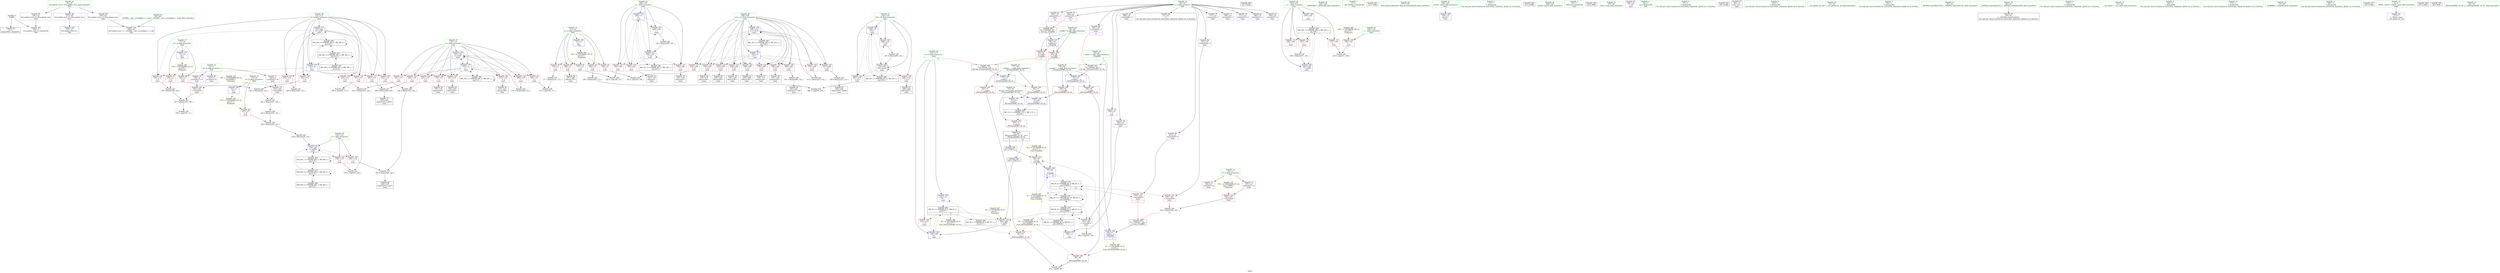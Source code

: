 digraph "SVFG" {
	label="SVFG";

	Node0x55c8889a10f0 [shape=record,color=grey,label="{NodeID: 0\nNullPtr}"];
	Node0x55c8889a10f0 -> Node0x55c8889b3d50[style=solid];
	Node0x55c8889a10f0 -> Node0x55c8889bbbe0[style=solid];
	Node0x55c8889b9300 [shape=record,color=grey,label="{NodeID: 263\n188 = cmp(187, 172, )\n}"];
	Node0x55c8889bcc50 [shape=record,color=blue,label="{NodeID: 180\n116\<--13\nS\<--\nmain\n}"];
	Node0x55c8889bcc50 -> Node0x55c8889d66c0[style=dashed];
	Node0x55c8889b3fc0 [shape=record,color=red,label="{NodeID: 97\n195\<--17\n\<--Q\nmain\n}"];
	Node0x55c8889b3fc0 -> Node0x55c8889c17a0[style=solid];
	Node0x55c8889a5050 [shape=record,color=green,label="{NodeID: 14\n10\<--11\nG\<--G_field_insensitive\nGlob }"];
	Node0x55c8889a5050 -> Node0x55c8889b62c0[style=solid];
	Node0x55c8889a5050 -> Node0x55c8889b6390[style=solid];
	Node0x55c8889eb6a0 [shape=record,color=black,label="{NodeID: 360\n121 = PHI()\n}"];
	Node0x55c8889b4b20 [shape=record,color=red,label="{NodeID: 111\n300\<--104\n\<--__\nmain\n}"];
	Node0x55c8889b2f70 [shape=record,color=green,label="{NodeID: 28\n75\<--76\nretval\<--retval_field_insensitive\n_ZSt3maxIiERKT_S2_S2_\n}"];
	Node0x55c8889b2f70 -> Node0x55c8889b43d0[style=solid];
	Node0x55c8889b2f70 -> Node0x55c8889bc0f0[style=solid];
	Node0x55c8889b2f70 -> Node0x55c8889bc1c0[style=solid];
	Node0x55c8889d61c0 [shape=record,color=black,label="{NodeID: 291\nMR_8V_2 = PHI(MR_8V_4, MR_8V_1, )\npts\{220000 \}\n}"];
	Node0x55c8889d61c0 -> Node0x55c8889bc5d0[style=dashed];
	Node0x55c8889b9e80 [shape=record,color=red,label="{NodeID: 125\n255\<--108\n\<--i11\nmain\n}"];
	Node0x55c8889b9e80 -> Node0x55c8889b5d10[style=solid];
	Node0x55c8889b3a10 [shape=record,color=green,label="{NodeID: 42\n122\<--123\n_ZNSirsERi\<--_ZNSirsERi_field_insensitive\n}"];
	Node0x55c8889d8500 [shape=record,color=yellow,style=double,label="{NodeID: 305\n21V_1 = ENCHI(MR_21V_0)\npts\{16 \}\nFun[main]}"];
	Node0x55c8889d8500 -> Node0x55c8889b3ef0[style=dashed];
	Node0x55c8889ba9e0 [shape=record,color=red,label="{NodeID: 139\n232\<--112\n\<--k\nmain\n}"];
	Node0x55c8889ba9e0 -> Node0x55c8889c1020[style=solid];
	Node0x55c8889b55c0 [shape=record,color=black,label="{NodeID: 56\n202\<--201\nidxprom31\<--add\nmain\n}"];
	Node0x55c8889d9140 [shape=record,color=yellow,style=double,label="{NodeID: 319\n47V_1 = ENCHI(MR_47V_0)\npts\{110000 \}\nFun[main]}"];
	Node0x55c8889d9140 -> Node0x55c8889bb540[style=dashed];
	Node0x55c8889c1020 [shape=record,color=grey,label="{NodeID: 236\n233 = Binary(231, 232, )\n}"];
	Node0x55c8889c1020 -> Node0x55c8889c2b20[style=solid];
	Node0x55c8889bb540 [shape=record,color=red,label="{NodeID: 153\n258\<--257\n\<--arrayidx61\nmain\n}"];
	Node0x55c8889bb540 -> Node0x55c8889c1f20[style=solid];
	Node0x55c8889b6120 [shape=record,color=purple,label="{NodeID: 70\n192\<--8\narrayidx27\<--H\nmain\n}"];
	Node0x55c8889b6120 -> Node0x55c8889bb200[style=solid];
	Node0x55c8889c2520 [shape=record,color=grey,label="{NodeID: 250\n225 = Binary(221, 224, )\n}"];
	Node0x55c8889c2520 -> Node0x55c8889c1c20[style=solid];
	Node0x55c8889bc1c0 [shape=record,color=blue,label="{NodeID: 167\n75\<--92\nretval\<--\n_ZSt3maxIiERKT_S2_S2_\n}"];
	Node0x55c8889bc1c0 -> Node0x55c8889cdbc0[style=dashed];
	Node0x55c8889b6c80 [shape=record,color=purple,label="{NodeID: 84\n253\<--19\narrayidx59\<--f\nmain\n}"];
	Node0x55c8889b6c80 -> Node0x55c8889bb470[style=solid];
	Node0x55c8889a27f0 [shape=record,color=green,label="{NodeID: 1\n7\<--1\n__dso_handle\<--dummyObj\nGlob }"];
	Node0x55c8889bcd20 [shape=record,color=blue,label="{NodeID: 181\n118\<--13\nj74\<--\nmain\n}"];
	Node0x55c8889bcd20 -> Node0x55c8889baec0[style=dashed];
	Node0x55c8889bcd20 -> Node0x55c8889baf90[style=dashed];
	Node0x55c8889bcd20 -> Node0x55c8889bb060[style=dashed];
	Node0x55c8889bcd20 -> Node0x55c8889bcec0[style=dashed];
	Node0x55c8889bcd20 -> Node0x55c8889d5cc0[style=dashed];
	Node0x55c8889b4090 [shape=record,color=red,label="{NodeID: 98\n223\<--17\n\<--Q\nmain\n}"];
	Node0x55c8889b4090 -> Node0x55c8889c2220[style=solid];
	Node0x55c8889a5120 [shape=record,color=green,label="{NodeID: 15\n12\<--14\nn\<--n_field_insensitive\nGlob }"];
	Node0x55c8889a5120 -> Node0x55c8889b72c0[style=solid];
	Node0x55c8889a5120 -> Node0x55c8889b7390[style=solid];
	Node0x55c8889a5120 -> Node0x55c8889b7460[style=solid];
	Node0x55c8889a5120 -> Node0x55c8889b7530[style=solid];
	Node0x55c8889a5120 -> Node0x55c8889b7600[style=solid];
	Node0x55c8889a5120 -> Node0x55c8889bb6e0[style=solid];
	Node0x55c8889eb770 [shape=record,color=black,label="{NodeID: 361\n131 = PHI()\n}"];
	Node0x55c8889d1cc0 [shape=record,color=black,label="{NodeID: 278\nMR_8V_6 = PHI(MR_8V_9, MR_8V_5, )\npts\{220000 \}\n|{|<s4>11|<s5>12}}"];
	Node0x55c8889d1cc0 -> Node0x55c8889bb2d0[style=dashed];
	Node0x55c8889d1cc0 -> Node0x55c8889bb470[style=dashed];
	Node0x55c8889d1cc0 -> Node0x55c8889cf4c0[style=dashed];
	Node0x55c8889d1cc0 -> Node0x55c8889d1cc0[style=dashed];
	Node0x55c8889d1cc0:s4 -> Node0x55c8889d7da0[style=dashed,color=red];
	Node0x55c8889d1cc0:s5 -> Node0x55c8889d7da0[style=dashed,color=red];
	Node0x55c8889b4bf0 [shape=record,color=red,label="{NodeID: 112\n307\<--104\n\<--__\nmain\n}"];
	Node0x55c8889b4bf0 -> Node0x55c8889c14a0[style=solid];
	Node0x55c8889b3000 [shape=record,color=green,label="{NodeID: 29\n77\<--78\n__a.addr\<--__a.addr_field_insensitive\n_ZSt3maxIiERKT_S2_S2_\n}"];
	Node0x55c8889b3000 -> Node0x55c8889b44a0[style=solid];
	Node0x55c8889b3000 -> Node0x55c8889b4570[style=solid];
	Node0x55c8889b3000 -> Node0x55c8889bbf50[style=solid];
	Node0x55c8889d66c0 [shape=record,color=black,label="{NodeID: 292\nMR_6V_4 = PHI(MR_6V_5, MR_6V_3, )\npts\{117 \}\n|{|<s4>13}}"];
	Node0x55c8889d66c0 -> Node0x55c8889badf0[style=dashed];
	Node0x55c8889d66c0 -> Node0x55c8889bb610[style=dashed];
	Node0x55c8889d66c0 -> Node0x55c8889bcdf0[style=dashed];
	Node0x55c8889d66c0 -> Node0x55c8889d57c0[style=dashed];
	Node0x55c8889d66c0:s4 -> Node0x55c8889d8230[style=dashed,color=red];
	Node0x55c8889b9f50 [shape=record,color=red,label="{NodeID: 126\n274\<--108\n\<--i11\nmain\n}"];
	Node0x55c8889b9f50 -> Node0x55c8889c26a0[style=solid];
	Node0x55c8889b3ae0 [shape=record,color=green,label="{NodeID: 43\n157\<--158\nllvm.memset.p0i8.i64\<--llvm.memset.p0i8.i64_field_insensitive\n}"];
	Node0x55c8889d85e0 [shape=record,color=yellow,style=double,label="{NodeID: 306\n23V_1 = ENCHI(MR_23V_0)\npts\{18 \}\nFun[main]}"];
	Node0x55c8889d85e0 -> Node0x55c8889b3fc0[style=dashed];
	Node0x55c8889d85e0 -> Node0x55c8889b4090[style=dashed];
	Node0x55c8889baab0 [shape=record,color=red,label="{NodeID: 140\n242\<--112\n\<--k\nmain\n}"];
	Node0x55c8889baab0 -> Node0x55c8889c1320[style=solid];
	Node0x55c8889b5690 [shape=record,color=black,label="{NodeID: 57\n207\<--206\nidxprom34\<--add33\nmain\n}"];
	Node0x55c8889c11a0 [shape=record,color=grey,label="{NodeID: 237\n245 = Binary(243, 244, )\n}"];
	Node0x55c8889c11a0 -> Node0x55c8889b5aa0[style=solid];
	Node0x55c8889bb610 [shape=record,color=red,label="{NodeID: 154\n293\<--292\n\<--call83\nmain\n}"];
	Node0x55c8889bb610 -> Node0x55c8889bcdf0[style=solid];
	Node0x55c8889b61f0 [shape=record,color=purple,label="{NodeID: 71\n220\<--8\narrayidx41\<--H\nmain\n}"];
	Node0x55c8889b61f0 -> Node0x55c8889bb3a0[style=solid];
	Node0x55c8889c26a0 [shape=record,color=grey,label="{NodeID: 251\n275 = Binary(274, 125, )\n}"];
	Node0x55c8889c26a0 -> Node0x55c8889bcb80[style=solid];
	Node0x55c8889bc290 [shape=record,color=blue,label="{NodeID: 168\n100\<--13\nretval\<--\nmain\n}"];
	Node0x55c8889b6d50 [shape=record,color=purple,label="{NodeID: 85\n288\<--19\narrayidx80\<--f\nmain\n}"];
	Node0x55c8889a11e0 [shape=record,color=green,label="{NodeID: 2\n13\<--1\n\<--dummyObj\nCan only get source location for instruction, argument, global var or function.}"];
	Node0x55c8889cdbc0 [shape=record,color=black,label="{NodeID: 265\nMR_11V_3 = PHI(MR_11V_4, MR_11V_2, )\npts\{76 \}\n}"];
	Node0x55c8889cdbc0 -> Node0x55c8889b43d0[style=dashed];
	Node0x55c8889bcdf0 [shape=record,color=blue,label="{NodeID: 182\n116\<--293\nS\<--\nmain\n}"];
	Node0x55c8889bcdf0 -> Node0x55c8889d66c0[style=dashed];
	Node0x55c8889b4160 [shape=record,color=red,label="{NodeID: 99\n64\<--58\n\<--S.addr\n_Z3updRii\n|{<s0>3}}"];
	Node0x55c8889b4160:s0 -> Node0x55c8889ec0c0[style=solid,color=red];
	Node0x55c8889a51f0 [shape=record,color=green,label="{NodeID: 16\n15\<--16\nP\<--P_field_insensitive\nGlob }"];
	Node0x55c8889a51f0 -> Node0x55c8889b3ef0[style=solid];
	Node0x55c8889a51f0 -> Node0x55c8889bb7e0[style=solid];
	Node0x55c8889eb8a0 [shape=record,color=black,label="{NodeID: 362\n132 = PHI()\n}"];
	Node0x55c8889b4cc0 [shape=record,color=red,label="{NodeID: 113\n136\<--106\n\<--i\nmain\n}"];
	Node0x55c8889b4cc0 -> Node0x55c8889b8e80[style=solid];
	Node0x55c8889b3090 [shape=record,color=green,label="{NodeID: 30\n79\<--80\n__b.addr\<--__b.addr_field_insensitive\n_ZSt3maxIiERKT_S2_S2_\n}"];
	Node0x55c8889b3090 -> Node0x55c8889b4640[style=solid];
	Node0x55c8889b3090 -> Node0x55c8889b4710[style=solid];
	Node0x55c8889b3090 -> Node0x55c8889bc020[style=solid];
	Node0x55c8889ba020 [shape=record,color=red,label="{NodeID: 127\n169\<--110\n\<--j\nmain\n}"];
	Node0x55c8889ba020 -> Node0x55c8889b8b80[style=solid];
	Node0x55c8889b3bb0 [shape=record,color=green,label="{NodeID: 44\n304\<--305\nprintf\<--printf_field_insensitive\n}"];
	Node0x55c8889d86c0 [shape=record,color=yellow,style=double,label="{NodeID: 307\n4V_1 = ENCHI(MR_4V_0)\npts\{61 \}\nFun[main]}"];
	Node0x55c8889d86c0 -> Node0x55c8889bb610[style=dashed];
	Node0x55c8889bab80 [shape=record,color=red,label="{NodeID: 141\n263\<--112\n\<--k\nmain\n}"];
	Node0x55c8889bab80 -> Node0x55c8889c29a0[style=solid];
	Node0x55c8889b5760 [shape=record,color=black,label="{NodeID: 58\n210\<--209\nidxprom36\<--\nmain\n}"];
	Node0x55c8889c1320 [shape=record,color=grey,label="{NodeID: 238\n243 = Binary(241, 242, )\n}"];
	Node0x55c8889c1320 -> Node0x55c8889c11a0[style=solid];
	Node0x55c8889bb6e0 [shape=record,color=blue,label="{NodeID: 155\n12\<--13\nn\<--\nGlob }"];
	Node0x55c8889bb6e0 -> Node0x55c8889d83f0[style=dashed];
	Node0x55c8889b62c0 [shape=record,color=purple,label="{NodeID: 72\n146\<--10\narrayidx9\<--G\nmain\n}"];
	Node0x55c8889c2820 [shape=record,color=grey,label="{NodeID: 252\n270 = Binary(269, 125, )\n}"];
	Node0x55c8889c2820 -> Node0x55c8889bcab0[style=solid];
	Node0x55c8889bc360 [shape=record,color=blue,label="{NodeID: 169\n104\<--125\n__\<--\nmain\n}"];
	Node0x55c8889bc360 -> Node0x55c8889d35c0[style=dashed];
	Node0x55c8889b6e20 [shape=record,color=purple,label="{NodeID: 86\n291\<--19\narrayidx82\<--f\nmain\n|{<s0>13}}"];
	Node0x55c8889b6e20:s0 -> Node0x55c8889ec340[style=solid,color=red];
	Node0x55c8889a3040 [shape=record,color=green,label="{NodeID: 3\n23\<--1\n_ZSt3cin\<--dummyObj\nGlob }"];
	Node0x55c8889bcec0 [shape=record,color=blue,label="{NodeID: 183\n118\<--297\nj74\<--inc85\nmain\n}"];
	Node0x55c8889bcec0 -> Node0x55c8889baec0[style=dashed];
	Node0x55c8889bcec0 -> Node0x55c8889baf90[style=dashed];
	Node0x55c8889bcec0 -> Node0x55c8889bb060[style=dashed];
	Node0x55c8889bcec0 -> Node0x55c8889bcec0[style=dashed];
	Node0x55c8889bcec0 -> Node0x55c8889d5cc0[style=dashed];
	Node0x55c8889b4230 [shape=record,color=red,label="{NodeID: 100\n69\<--58\n\<--S.addr\n_Z3updRii\n}"];
	Node0x55c8889b4230 -> Node0x55c8889bbe80[style=solid];
	Node0x55c8889a4240 [shape=record,color=green,label="{NodeID: 17\n17\<--18\nQ\<--Q_field_insensitive\nGlob }"];
	Node0x55c8889a4240 -> Node0x55c8889b3fc0[style=solid];
	Node0x55c8889a4240 -> Node0x55c8889b4090[style=solid];
	Node0x55c8889a4240 -> Node0x55c8889bb8e0[style=solid];
	Node0x55c8889eb9a0 [shape=record,color=black,label="{NodeID: 363\n133 = PHI()\n}"];
	Node0x55c8889b4d90 [shape=record,color=red,label="{NodeID: 114\n140\<--106\n\<--i\nmain\n}"];
	Node0x55c8889b4d90 -> Node0x55c8889b51b0[style=solid];
	Node0x55c8889b3120 [shape=record,color=green,label="{NodeID: 31\n97\<--98\nmain\<--main_field_insensitive\n}"];
	Node0x55c8889ba0f0 [shape=record,color=red,label="{NodeID: 128\n178\<--110\n\<--j\nmain\n}"];
	Node0x55c8889ba0f0 -> Node0x55c8889b5420[style=solid];
	Node0x55c8889b3c80 [shape=record,color=green,label="{NodeID: 45\n28\<--323\n_GLOBAL__sub_I_sevenkplus_1_1.cpp\<--_GLOBAL__sub_I_sevenkplus_1_1.cpp_field_insensitive\n}"];
	Node0x55c8889b3c80 -> Node0x55c8889bbae0[style=solid];
	Node0x55c8889bac50 [shape=record,color=red,label="{NodeID: 142\n234\<--114\n\<--c\nmain\n}"];
	Node0x55c8889bac50 -> Node0x55c8889c2b20[style=solid];
	Node0x55c8889b5830 [shape=record,color=black,label="{NodeID: 59\n213\<--212\nidxprom38\<--\nmain\n}"];
	Node0x55c8889c14a0 [shape=record,color=grey,label="{NodeID: 239\n308 = Binary(307, 125, )\n}"];
	Node0x55c8889c14a0 -> Node0x55c8889bcf90[style=solid];
	Node0x55c8889bb7e0 [shape=record,color=blue,label="{NodeID: 156\n15\<--13\nP\<--\nGlob }"];
	Node0x55c8889bb7e0 -> Node0x55c8889d8500[style=dashed];
	Node0x55c8889b6390 [shape=record,color=purple,label="{NodeID: 73\n257\<--10\narrayidx61\<--G\nmain\n}"];
	Node0x55c8889b6390 -> Node0x55c8889bb540[style=solid];
	Node0x55c8889c29a0 [shape=record,color=grey,label="{NodeID: 253\n264 = Binary(263, 125, )\n}"];
	Node0x55c8889c29a0 -> Node0x55c8889bc9e0[style=solid];
	Node0x55c8889bc430 [shape=record,color=blue,label="{NodeID: 170\n106\<--13\ni\<--\nmain\n}"];
	Node0x55c8889bc430 -> Node0x55c8889b4cc0[style=dashed];
	Node0x55c8889bc430 -> Node0x55c8889b4d90[style=dashed];
	Node0x55c8889bc430 -> Node0x55c8889b4e60[style=dashed];
	Node0x55c8889bc430 -> Node0x55c8889b9730[style=dashed];
	Node0x55c8889bc430 -> Node0x55c8889bc500[style=dashed];
	Node0x55c8889bc430 -> Node0x55c8889d3ac0[style=dashed];
	Node0x55c8889b6ef0 [shape=record,color=purple,label="{NodeID: 87\n302\<--24\n\<--.str\nmain\n}"];
	Node0x55c8889a30d0 [shape=record,color=green,label="{NodeID: 4\n24\<--1\n.str\<--dummyObj\nGlob }"];
	Node0x55c8889bcf90 [shape=record,color=blue,label="{NodeID: 184\n104\<--308\n__\<--inc89\nmain\n}"];
	Node0x55c8889bcf90 -> Node0x55c8889d35c0[style=dashed];
	Node0x55c8889b4300 [shape=record,color=red,label="{NodeID: 101\n68\<--65\n\<--call\n_Z3updRii\n}"];
	Node0x55c8889b4300 -> Node0x55c8889bbe80[style=solid];
	Node0x55c8889a4310 [shape=record,color=green,label="{NodeID: 18\n19\<--22\nf\<--f_field_insensitive\nGlob }"];
	Node0x55c8889a4310 -> Node0x55c8889b4f10[style=solid];
	Node0x55c8889a4310 -> Node0x55c8889b6460[style=solid];
	Node0x55c8889a4310 -> Node0x55c8889b6530[style=solid];
	Node0x55c8889a4310 -> Node0x55c8889b6600[style=solid];
	Node0x55c8889a4310 -> Node0x55c8889b66d0[style=solid];
	Node0x55c8889a4310 -> Node0x55c8889b67a0[style=solid];
	Node0x55c8889a4310 -> Node0x55c8889b6870[style=solid];
	Node0x55c8889a4310 -> Node0x55c8889b6940[style=solid];
	Node0x55c8889a4310 -> Node0x55c8889b6a10[style=solid];
	Node0x55c8889a4310 -> Node0x55c8889b6ae0[style=solid];
	Node0x55c8889a4310 -> Node0x55c8889b6bb0[style=solid];
	Node0x55c8889a4310 -> Node0x55c8889b6c80[style=solid];
	Node0x55c8889a4310 -> Node0x55c8889b6d50[style=solid];
	Node0x55c8889a4310 -> Node0x55c8889b6e20[style=solid];
	Node0x55c8889eba70 [shape=record,color=black,label="{NodeID: 364\n292 = PHI(72, )\n}"];
	Node0x55c8889eba70 -> Node0x55c8889bb610[style=solid];
	Node0x55c8889b4e60 [shape=record,color=red,label="{NodeID: 115\n144\<--106\n\<--i\nmain\n}"];
	Node0x55c8889b4e60 -> Node0x55c8889b5280[style=solid];
	Node0x55c8889b31f0 [shape=record,color=green,label="{NodeID: 32\n100\<--101\nretval\<--retval_field_insensitive\nmain\n}"];
	Node0x55c8889b31f0 -> Node0x55c8889bc290[style=solid];
	Node0x55c8889ba1c0 [shape=record,color=red,label="{NodeID: 129\n204\<--110\n\<--j\nmain\n}"];
	Node0x55c8889ba1c0 -> Node0x55c8889c20a0[style=solid];
	Node0x55c8889b3d50 [shape=record,color=black,label="{NodeID: 46\n2\<--3\ndummyVal\<--dummyVal\n}"];
	Node0x55c8889d8880 [shape=record,color=yellow,style=double,label="{NodeID: 309\n28V_1 = ENCHI(MR_28V_0)\npts\{103 \}\nFun[main]}"];
	Node0x55c8889d8880 -> Node0x55c8889b4980[style=dashed];
	Node0x55c8889bad20 [shape=record,color=red,label="{NodeID: 143\n244\<--114\n\<--c\nmain\n}"];
	Node0x55c8889bad20 -> Node0x55c8889c11a0[style=solid];
	Node0x55c8889b5900 [shape=record,color=black,label="{NodeID: 60\n219\<--218\nidxprom40\<--\nmain\n}"];
	Node0x55c8889c1620 [shape=record,color=grey,label="{NodeID: 240\n201 = Binary(200, 125, )\n}"];
	Node0x55c8889c1620 -> Node0x55c8889b55c0[style=solid];
	Node0x55c8889bb8e0 [shape=record,color=blue,label="{NodeID: 157\n17\<--13\nQ\<--\nGlob }"];
	Node0x55c8889bb8e0 -> Node0x55c8889d85e0[style=dashed];
	Node0x55c8889b6460 [shape=record,color=purple,label="{NodeID: 74\n159\<--19\n\<--f\nmain\n}"];
	Node0x55c8889b6460 -> Node0x55c8889bc5d0[style=solid];
	Node0x55c8889c2b20 [shape=record,color=grey,label="{NodeID: 254\n235 = cmp(233, 234, )\n}"];
	Node0x55c8889bc500 [shape=record,color=blue,label="{NodeID: 171\n106\<--150\ni\<--inc\nmain\n}"];
	Node0x55c8889bc500 -> Node0x55c8889b4cc0[style=dashed];
	Node0x55c8889bc500 -> Node0x55c8889b4d90[style=dashed];
	Node0x55c8889bc500 -> Node0x55c8889b4e60[style=dashed];
	Node0x55c8889bc500 -> Node0x55c8889b9730[style=dashed];
	Node0x55c8889bc500 -> Node0x55c8889bc500[style=dashed];
	Node0x55c8889bc500 -> Node0x55c8889d3ac0[style=dashed];
	Node0x55c8889b6fc0 [shape=record,color=purple,label="{NodeID: 88\n327\<--26\nllvm.global_ctors_0\<--llvm.global_ctors\nGlob }"];
	Node0x55c8889b6fc0 -> Node0x55c8889bb9e0[style=solid];
	Node0x55c8889a3160 [shape=record,color=green,label="{NodeID: 5\n27\<--1\n\<--dummyObj\nCan only get source location for instruction, argument, global var or function.}"];
	Node0x55c8889ceac0 [shape=record,color=black,label="{NodeID: 268\nMR_38V_8 = PHI(MR_38V_6, MR_38V_4, )\npts\{113 \}\n}"];
	Node0x55c8889ceac0 -> Node0x55c8889bc840[style=dashed];
	Node0x55c8889ceac0 -> Node0x55c8889ceac0[style=dashed];
	Node0x55c8889ceac0 -> Node0x55c8889d03c0[style=dashed];
	Node0x55c8889b43d0 [shape=record,color=red,label="{NodeID: 102\n95\<--75\n\<--retval\n_ZSt3maxIiERKT_S2_S2_\n}"];
	Node0x55c8889b43d0 -> Node0x55c8889b50e0[style=solid];
	Node0x55c8889a43e0 [shape=record,color=green,label="{NodeID: 19\n26\<--30\nllvm.global_ctors\<--llvm.global_ctors_field_insensitive\nGlob }"];
	Node0x55c8889a43e0 -> Node0x55c8889b6fc0[style=solid];
	Node0x55c8889a43e0 -> Node0x55c8889b70c0[style=solid];
	Node0x55c8889a43e0 -> Node0x55c8889b71c0[style=solid];
	Node0x55c8889ebc30 [shape=record,color=black,label="{NodeID: 365\n303 = PHI()\n}"];
	Node0x55c8889b9730 [shape=record,color=red,label="{NodeID: 116\n149\<--106\n\<--i\nmain\n}"];
	Node0x55c8889b9730 -> Node0x55c8889c23a0[style=solid];
	Node0x55c8889b32c0 [shape=record,color=green,label="{NodeID: 33\n102\<--103\n_\<--__field_insensitive\nmain\n}"];
	Node0x55c8889b32c0 -> Node0x55c8889b4980[style=solid];
	Node0x55c8889d7cc0 [shape=record,color=yellow,style=double,label="{NodeID: 296\n6V_1 = ENCHI(MR_6V_0)\npts\{117 \}\nFun[_Z3updRii]}"];
	Node0x55c8889d7cc0 -> Node0x55c8889b4300[style=dashed];
	Node0x55c8889ba290 [shape=record,color=red,label="{NodeID: 130\n212\<--110\n\<--j\nmain\n}"];
	Node0x55c8889ba290 -> Node0x55c8889b5830[style=solid];
	Node0x55c8889b3e20 [shape=record,color=black,label="{NodeID: 47\n99\<--13\nmain_ret\<--\nmain\n}"];
	Node0x55c8889badf0 [shape=record,color=red,label="{NodeID: 144\n301\<--116\n\<--S\nmain\n}"];
	Node0x55c8889b59d0 [shape=record,color=black,label="{NodeID: 61\n239\<--238\nidxprom50\<--add49\nmain\n}"];
	Node0x55c8889c17a0 [shape=record,color=grey,label="{NodeID: 241\n196 = Binary(194, 195, )\n}"];
	Node0x55c8889c17a0 -> Node0x55c8889c1aa0[style=solid];
	Node0x55c8889bb9e0 [shape=record,color=blue,label="{NodeID: 158\n327\<--27\nllvm.global_ctors_0\<--\nGlob }"];
	Node0x55c8889b6530 [shape=record,color=purple,label="{NodeID: 75\n177\<--19\narrayidx19\<--f\nmain\n}"];
	Node0x55c8889b8700 [shape=record,color=grey,label="{NodeID: 255\n165 = cmp(163, 164, )\n}"];
	Node0x55c8889bc5d0 [shape=record,color=blue,label="{NodeID: 172\n159\<--13\n\<--\nmain\n}"];
	Node0x55c8889bc5d0 -> Node0x55c8889d0dc0[style=dashed];
	Node0x55c8889b70c0 [shape=record,color=purple,label="{NodeID: 89\n328\<--26\nllvm.global_ctors_1\<--llvm.global_ctors\nGlob }"];
	Node0x55c8889b70c0 -> Node0x55c8889bbae0[style=solid];
	Node0x55c8889a28b0 [shape=record,color=green,label="{NodeID: 6\n125\<--1\n\<--dummyObj\nCan only get source location for instruction, argument, global var or function.}"];
	Node0x55c8889cefc0 [shape=record,color=black,label="{NodeID: 269\nMR_40V_7 = PHI(MR_40V_5, MR_40V_4, )\npts\{115 \}\n}"];
	Node0x55c8889cefc0 -> Node0x55c8889bc910[style=dashed];
	Node0x55c8889cefc0 -> Node0x55c8889cefc0[style=dashed];
	Node0x55c8889cefc0 -> Node0x55c8889d08c0[style=dashed];
	Node0x55c8889b44a0 [shape=record,color=red,label="{NodeID: 103\n83\<--77\n\<--__a.addr\n_ZSt3maxIiERKT_S2_S2_\n}"];
	Node0x55c8889b44a0 -> Node0x55c8889b47e0[style=solid];
	Node0x55c8889a44b0 [shape=record,color=green,label="{NodeID: 20\n31\<--32\n__cxx_global_var_init\<--__cxx_global_var_init_field_insensitive\n}"];
	Node0x55c8889ebd00 [shape=record,color=black,label="{NodeID: 366\n56 = PHI(208, 247, )\n0th arg _Z3updRii }"];
	Node0x55c8889ebd00 -> Node0x55c8889bbce0[style=solid];
	Node0x55c8889d35c0 [shape=record,color=black,label="{NodeID: 283\nMR_30V_3 = PHI(MR_30V_4, MR_30V_2, )\npts\{105 \}\n}"];
	Node0x55c8889d35c0 -> Node0x55c8889b4a50[style=dashed];
	Node0x55c8889d35c0 -> Node0x55c8889b4b20[style=dashed];
	Node0x55c8889d35c0 -> Node0x55c8889b4bf0[style=dashed];
	Node0x55c8889d35c0 -> Node0x55c8889bcf90[style=dashed];
	Node0x55c8889b9800 [shape=record,color=red,label="{NodeID: 117\n163\<--108\n\<--i11\nmain\n}"];
	Node0x55c8889b9800 -> Node0x55c8889b8700[style=solid];
	Node0x55c8889b3390 [shape=record,color=green,label="{NodeID: 34\n104\<--105\n__\<--___field_insensitive\nmain\n}"];
	Node0x55c8889b3390 -> Node0x55c8889b4a50[style=solid];
	Node0x55c8889b3390 -> Node0x55c8889b4b20[style=solid];
	Node0x55c8889b3390 -> Node0x55c8889b4bf0[style=solid];
	Node0x55c8889b3390 -> Node0x55c8889bc360[style=solid];
	Node0x55c8889b3390 -> Node0x55c8889bcf90[style=solid];
	Node0x55c8889d7da0 [shape=record,color=yellow,style=double,label="{NodeID: 297\n8V_1 = ENCHI(MR_8V_0)\npts\{220000 \}\nFun[_Z3updRii]|{|<s2>3}}"];
	Node0x55c8889d7da0 -> Node0x55c8889b4300[style=dashed];
	Node0x55c8889d7da0 -> Node0x55c8889bbe80[style=dashed];
	Node0x55c8889d7da0:s2 -> Node0x55c8889d8310[style=dashed,color=red];
	Node0x55c8889ba360 [shape=record,color=red,label="{NodeID: 131\n231\<--110\n\<--j\nmain\n}"];
	Node0x55c8889ba360 -> Node0x55c8889c1020[style=solid];
	Node0x55c8889b4f10 [shape=record,color=black,label="{NodeID: 48\n21\<--19\n\<--f\nCan only get source location for instruction, argument, global var or function.}"];
	Node0x55c8889baec0 [shape=record,color=red,label="{NodeID: 145\n281\<--118\n\<--j74\nmain\n}"];
	Node0x55c8889baec0 -> Node0x55c8889b8880[style=solid];
	Node0x55c8889b5aa0 [shape=record,color=black,label="{NodeID: 62\n246\<--245\nidxprom54\<--sub53\nmain\n}"];
	Node0x55c8889c1920 [shape=record,color=grey,label="{NodeID: 242\n229 = Binary(228, 125, )\n}"];
	Node0x55c8889c1920 -> Node0x55c8889bc910[style=solid];
	Node0x55c8889bbae0 [shape=record,color=blue,label="{NodeID: 159\n328\<--28\nllvm.global_ctors_1\<--_GLOBAL__sub_I_sevenkplus_1_1.cpp\nGlob }"];
	Node0x55c8889b6600 [shape=record,color=purple,label="{NodeID: 76\n180\<--19\narrayidx21\<--f\nmain\n}"];
	Node0x55c8889b6600 -> Node0x55c8889bb130[style=solid];
	Node0x55c8889b8880 [shape=record,color=grey,label="{NodeID: 256\n284 = cmp(281, 283, )\n}"];
	Node0x55c8889bc6a0 [shape=record,color=blue,label="{NodeID: 173\n108\<--13\ni11\<--\nmain\n}"];
	Node0x55c8889bc6a0 -> Node0x55c8889b9800[style=dashed];
	Node0x55c8889bc6a0 -> Node0x55c8889b98d0[style=dashed];
	Node0x55c8889bc6a0 -> Node0x55c8889b99a0[style=dashed];
	Node0x55c8889bc6a0 -> Node0x55c8889b9a70[style=dashed];
	Node0x55c8889bc6a0 -> Node0x55c8889b9b40[style=dashed];
	Node0x55c8889bc6a0 -> Node0x55c8889b9c10[style=dashed];
	Node0x55c8889bc6a0 -> Node0x55c8889b9ce0[style=dashed];
	Node0x55c8889bc6a0 -> Node0x55c8889b9db0[style=dashed];
	Node0x55c8889bc6a0 -> Node0x55c8889b9e80[style=dashed];
	Node0x55c8889bc6a0 -> Node0x55c8889b9f50[style=dashed];
	Node0x55c8889bc6a0 -> Node0x55c8889bcb80[style=dashed];
	Node0x55c8889bc6a0 -> Node0x55c8889d3fc0[style=dashed];
	Node0x55c8889b71c0 [shape=record,color=purple,label="{NodeID: 90\n329\<--26\nllvm.global_ctors_2\<--llvm.global_ctors\nGlob }"];
	Node0x55c8889b71c0 -> Node0x55c8889bbbe0[style=solid];
	Node0x55c8889a2940 [shape=record,color=green,label="{NodeID: 7\n154\<--1\n\<--dummyObj\nCan only get source location for instruction, argument, global var or function.}"];
	Node0x55c8889cf4c0 [shape=record,color=black,label="{NodeID: 270\nMR_8V_11 = PHI(MR_8V_10, MR_8V_5, )\npts\{220000 \}\n}"];
	Node0x55c8889cf4c0 -> Node0x55c8889bb130[style=dashed];
	Node0x55c8889cf4c0 -> Node0x55c8889cf4c0[style=dashed];
	Node0x55c8889cf4c0 -> Node0x55c8889d0dc0[style=dashed];
	Node0x55c8889cf4c0 -> Node0x55c8889d1cc0[style=dashed];
	Node0x55c8889b4570 [shape=record,color=red,label="{NodeID: 104\n92\<--77\n\<--__a.addr\n_ZSt3maxIiERKT_S2_S2_\n}"];
	Node0x55c8889b4570 -> Node0x55c8889bc1c0[style=solid];
	Node0x55c8889a4580 [shape=record,color=green,label="{NodeID: 21\n35\<--36\n_ZNSt8ios_base4InitC1Ev\<--_ZNSt8ios_base4InitC1Ev_field_insensitive\n}"];
	Node0x55c8889ebf40 [shape=record,color=black,label="{NodeID: 367\n57 = PHI(215, 259, )\n1st arg _Z3updRii }"];
	Node0x55c8889ebf40 -> Node0x55c8889bbdb0[style=solid];
	Node0x55c8889d3ac0 [shape=record,color=black,label="{NodeID: 284\nMR_32V_2 = PHI(MR_32V_4, MR_32V_1, )\npts\{107 \}\n}"];
	Node0x55c8889d3ac0 -> Node0x55c8889bc430[style=dashed];
	Node0x55c8889b98d0 [shape=record,color=red,label="{NodeID: 118\n175\<--108\n\<--i11\nmain\n}"];
	Node0x55c8889b98d0 -> Node0x55c8889b5350[style=solid];
	Node0x55c8889b3460 [shape=record,color=green,label="{NodeID: 35\n106\<--107\ni\<--i_field_insensitive\nmain\n}"];
	Node0x55c8889b3460 -> Node0x55c8889b4cc0[style=solid];
	Node0x55c8889b3460 -> Node0x55c8889b4d90[style=solid];
	Node0x55c8889b3460 -> Node0x55c8889b4e60[style=solid];
	Node0x55c8889b3460 -> Node0x55c8889b9730[style=solid];
	Node0x55c8889b3460 -> Node0x55c8889bc430[style=solid];
	Node0x55c8889b3460 -> Node0x55c8889bc500[style=solid];
	Node0x55c8889d7e80 [shape=record,color=yellow,style=double,label="{NodeID: 298\n4V_1 = ENCHI(MR_4V_0)\npts\{61 \}\nFun[_ZSt3maxIiERKT_S2_S2_]}"];
	Node0x55c8889d7e80 -> Node0x55c8889b48b0[style=dashed];
	Node0x55c8889ba430 [shape=record,color=red,label="{NodeID: 132\n241\<--110\n\<--j\nmain\n}"];
	Node0x55c8889ba430 -> Node0x55c8889c1320[style=solid];
	Node0x55c8889b4fe0 [shape=record,color=black,label="{NodeID: 49\n39\<--40\n\<--_ZNSt8ios_base4InitD1Ev\nCan only get source location for instruction, argument, global var or function.}"];
	Node0x55c8889baf90 [shape=record,color=red,label="{NodeID: 146\n289\<--118\n\<--j74\nmain\n}"];
	Node0x55c8889baf90 -> Node0x55c8889b5eb0[style=solid];
	Node0x55c8889b5b70 [shape=record,color=black,label="{NodeID: 63\n249\<--248\nidxprom56\<--\nmain\n}"];
	Node0x55c8889c1aa0 [shape=record,color=grey,label="{NodeID: 243\n197 = Binary(193, 196, )\n}"];
	Node0x55c8889c1aa0 -> Node0x55c8889b8d00[style=solid];
	Node0x55c8889bbbe0 [shape=record,color=blue, style = dotted,label="{NodeID: 160\n329\<--3\nllvm.global_ctors_2\<--dummyVal\nGlob }"];
	Node0x55c8889b66d0 [shape=record,color=purple,label="{NodeID: 77\n203\<--19\narrayidx32\<--f\nmain\n}"];
	Node0x55c8889b8a00 [shape=record,color=grey,label="{NodeID: 257\n87 = cmp(84, 86, )\n}"];
	Node0x55c8889bc770 [shape=record,color=blue,label="{NodeID: 174\n110\<--13\nj\<--\nmain\n}"];
	Node0x55c8889bc770 -> Node0x55c8889ba020[style=dashed];
	Node0x55c8889bc770 -> Node0x55c8889ba0f0[style=dashed];
	Node0x55c8889bc770 -> Node0x55c8889ba1c0[style=dashed];
	Node0x55c8889bc770 -> Node0x55c8889ba290[style=dashed];
	Node0x55c8889bc770 -> Node0x55c8889ba360[style=dashed];
	Node0x55c8889bc770 -> Node0x55c8889ba430[style=dashed];
	Node0x55c8889bc770 -> Node0x55c8889ba500[style=dashed];
	Node0x55c8889bc770 -> Node0x55c8889ba5d0[style=dashed];
	Node0x55c8889bc770 -> Node0x55c8889bc770[style=dashed];
	Node0x55c8889bc770 -> Node0x55c8889bcab0[style=dashed];
	Node0x55c8889bc770 -> Node0x55c8889d44c0[style=dashed];
	Node0x55c8889b72c0 [shape=record,color=red,label="{NodeID: 91\n137\<--12\n\<--n\nmain\n}"];
	Node0x55c8889b72c0 -> Node0x55c8889b8e80[style=solid];
	Node0x55c8889a29d0 [shape=record,color=green,label="{NodeID: 8\n155\<--1\n\<--dummyObj\nCan only get source location for instruction, argument, global var or function.}"];
	Node0x55c8889b4640 [shape=record,color=red,label="{NodeID: 105\n85\<--79\n\<--__b.addr\n_ZSt3maxIiERKT_S2_S2_\n}"];
	Node0x55c8889b4640 -> Node0x55c8889b48b0[style=solid];
	Node0x55c8889a4650 [shape=record,color=green,label="{NodeID: 22\n41\<--42\n__cxa_atexit\<--__cxa_atexit_field_insensitive\n}"];
	Node0x55c8889ec0c0 [shape=record,color=black,label="{NodeID: 368\n73 = PHI(64, 116, )\n0th arg _ZSt3maxIiERKT_S2_S2_ }"];
	Node0x55c8889ec0c0 -> Node0x55c8889bbf50[style=solid];
	Node0x55c8889d3fc0 [shape=record,color=black,label="{NodeID: 285\nMR_34V_2 = PHI(MR_34V_4, MR_34V_1, )\npts\{109 \}\n}"];
	Node0x55c8889d3fc0 -> Node0x55c8889bc6a0[style=dashed];
	Node0x55c8889b99a0 [shape=record,color=red,label="{NodeID: 119\n190\<--108\n\<--i11\nmain\n}"];
	Node0x55c8889b99a0 -> Node0x55c8889b54f0[style=solid];
	Node0x55c8889b3530 [shape=record,color=green,label="{NodeID: 36\n108\<--109\ni11\<--i11_field_insensitive\nmain\n}"];
	Node0x55c8889b3530 -> Node0x55c8889b9800[style=solid];
	Node0x55c8889b3530 -> Node0x55c8889b98d0[style=solid];
	Node0x55c8889b3530 -> Node0x55c8889b99a0[style=solid];
	Node0x55c8889b3530 -> Node0x55c8889b9a70[style=solid];
	Node0x55c8889b3530 -> Node0x55c8889b9b40[style=solid];
	Node0x55c8889b3530 -> Node0x55c8889b9c10[style=solid];
	Node0x55c8889b3530 -> Node0x55c8889b9ce0[style=solid];
	Node0x55c8889b3530 -> Node0x55c8889b9db0[style=solid];
	Node0x55c8889b3530 -> Node0x55c8889b9e80[style=solid];
	Node0x55c8889b3530 -> Node0x55c8889b9f50[style=solid];
	Node0x55c8889b3530 -> Node0x55c8889bc6a0[style=solid];
	Node0x55c8889b3530 -> Node0x55c8889bcb80[style=solid];
	Node0x55c8889ba500 [shape=record,color=red,label="{NodeID: 133\n251\<--110\n\<--j\nmain\n}"];
	Node0x55c8889ba500 -> Node0x55c8889b5c40[style=solid];
	Node0x55c8889b50e0 [shape=record,color=black,label="{NodeID: 50\n72\<--95\n_ZSt3maxIiERKT_S2_S2__ret\<--\n_ZSt3maxIiERKT_S2_S2_\n|{<s0>3|<s1>13}}"];
	Node0x55c8889b50e0:s0 -> Node0x55c8889eb240[style=solid,color=blue];
	Node0x55c8889b50e0:s1 -> Node0x55c8889eba70[style=solid,color=blue];
	Node0x55c8889bb060 [shape=record,color=red,label="{NodeID: 147\n296\<--118\n\<--j74\nmain\n}"];
	Node0x55c8889bb060 -> Node0x55c8889c0a20[style=solid];
	Node0x55c8889b5c40 [shape=record,color=black,label="{NodeID: 64\n252\<--251\nidxprom58\<--\nmain\n}"];
	Node0x55c8889c1c20 [shape=record,color=grey,label="{NodeID: 244\n226 = Binary(225, 125, )\n}"];
	Node0x55c8889c1c20 -> Node0x55c8889c1da0[style=solid];
	Node0x55c8889bbce0 [shape=record,color=blue,label="{NodeID: 161\n58\<--56\nS.addr\<--S\n_Z3updRii\n}"];
	Node0x55c8889bbce0 -> Node0x55c8889b4160[style=dashed];
	Node0x55c8889bbce0 -> Node0x55c8889b4230[style=dashed];
	Node0x55c8889b67a0 [shape=record,color=purple,label="{NodeID: 78\n208\<--19\narrayidx35\<--f\nmain\n|{<s0>11}}"];
	Node0x55c8889b67a0:s0 -> Node0x55c8889ebd00[style=solid,color=red];
	Node0x55c8889b8b80 [shape=record,color=grey,label="{NodeID: 258\n173 = cmp(169, 171, )\n}"];
	Node0x55c8889bc840 [shape=record,color=blue,label="{NodeID: 175\n112\<--13\nk\<--\nmain\n}"];
	Node0x55c8889bc840 -> Node0x55c8889ba6a0[style=dashed];
	Node0x55c8889bc840 -> Node0x55c8889ba770[style=dashed];
	Node0x55c8889bc840 -> Node0x55c8889ba840[style=dashed];
	Node0x55c8889bc840 -> Node0x55c8889ba910[style=dashed];
	Node0x55c8889bc840 -> Node0x55c8889ba9e0[style=dashed];
	Node0x55c8889bc840 -> Node0x55c8889baab0[style=dashed];
	Node0x55c8889bc840 -> Node0x55c8889bab80[style=dashed];
	Node0x55c8889bc840 -> Node0x55c8889bc9e0[style=dashed];
	Node0x55c8889bc840 -> Node0x55c8889ceac0[style=dashed];
	Node0x55c8889b7390 [shape=record,color=red,label="{NodeID: 92\n164\<--12\n\<--n\nmain\n}"];
	Node0x55c8889b7390 -> Node0x55c8889b8700[style=solid];
	Node0x55c8889a2aa0 [shape=record,color=green,label="{NodeID: 9\n156\<--1\n\<--dummyObj\nCan only get source location for instruction, argument, global var or function.}"];
	Node0x55c8889b4710 [shape=record,color=red,label="{NodeID: 106\n89\<--79\n\<--__b.addr\n_ZSt3maxIiERKT_S2_S2_\n}"];
	Node0x55c8889b4710 -> Node0x55c8889bc0f0[style=solid];
	Node0x55c8889a4720 [shape=record,color=green,label="{NodeID: 23\n40\<--46\n_ZNSt8ios_base4InitD1Ev\<--_ZNSt8ios_base4InitD1Ev_field_insensitive\n}"];
	Node0x55c8889a4720 -> Node0x55c8889b4fe0[style=solid];
	Node0x55c8889ec340 [shape=record,color=black,label="{NodeID: 369\n74 = PHI(60, 291, )\n1st arg _ZSt3maxIiERKT_S2_S2_ }"];
	Node0x55c8889ec340 -> Node0x55c8889bc020[style=solid];
	Node0x55c8889d44c0 [shape=record,color=black,label="{NodeID: 286\nMR_36V_2 = PHI(MR_36V_3, MR_36V_1, )\npts\{111 \}\n}"];
	Node0x55c8889d44c0 -> Node0x55c8889bc770[style=dashed];
	Node0x55c8889d44c0 -> Node0x55c8889d44c0[style=dashed];
	Node0x55c8889b9a70 [shape=record,color=red,label="{NodeID: 120\n200\<--108\n\<--i11\nmain\n}"];
	Node0x55c8889b9a70 -> Node0x55c8889c1620[style=solid];
	Node0x55c8889b3600 [shape=record,color=green,label="{NodeID: 37\n110\<--111\nj\<--j_field_insensitive\nmain\n}"];
	Node0x55c8889b3600 -> Node0x55c8889ba020[style=solid];
	Node0x55c8889b3600 -> Node0x55c8889ba0f0[style=solid];
	Node0x55c8889b3600 -> Node0x55c8889ba1c0[style=solid];
	Node0x55c8889b3600 -> Node0x55c8889ba290[style=solid];
	Node0x55c8889b3600 -> Node0x55c8889ba360[style=solid];
	Node0x55c8889b3600 -> Node0x55c8889ba430[style=solid];
	Node0x55c8889b3600 -> Node0x55c8889ba500[style=solid];
	Node0x55c8889b3600 -> Node0x55c8889ba5d0[style=solid];
	Node0x55c8889b3600 -> Node0x55c8889bc770[style=solid];
	Node0x55c8889b3600 -> Node0x55c8889bcab0[style=solid];
	Node0x55c8889ba5d0 [shape=record,color=red,label="{NodeID: 134\n269\<--110\n\<--j\nmain\n}"];
	Node0x55c8889ba5d0 -> Node0x55c8889c2820[style=solid];
	Node0x55c8889b51b0 [shape=record,color=black,label="{NodeID: 51\n141\<--140\nidxprom\<--\nmain\n}"];
	Node0x55c8889bb130 [shape=record,color=red,label="{NodeID: 148\n181\<--180\n\<--arrayidx21\nmain\n}"];
	Node0x55c8889bb130 -> Node0x55c8889b9180[style=solid];
	Node0x55c8889b5d10 [shape=record,color=black,label="{NodeID: 65\n256\<--255\nidxprom60\<--\nmain\n}"];
	Node0x55c8889c1da0 [shape=record,color=grey,label="{NodeID: 245\n228 = Binary(226, 227, )\n}"];
	Node0x55c8889c1da0 -> Node0x55c8889c1920[style=solid];
	Node0x55c8889bbdb0 [shape=record,color=blue,label="{NodeID: 162\n60\<--57\nT.addr\<--T\n_Z3updRii\n|{|<s1>3}}"];
	Node0x55c8889bbdb0 -> Node0x55c8889b4300[style=dashed];
	Node0x55c8889bbdb0:s1 -> Node0x55c8889d7e80[style=dashed,color=red];
	Node0x55c8889b6870 [shape=record,color=purple,label="{NodeID: 79\n211\<--19\narrayidx37\<--f\nmain\n}"];
	Node0x55c8889b8d00 [shape=record,color=grey,label="{NodeID: 259\n198 = cmp(197, 13, )\n}"];
	Node0x55c8889bc910 [shape=record,color=blue,label="{NodeID: 176\n114\<--229\nc\<--add45\nmain\n}"];
	Node0x55c8889bc910 -> Node0x55c8889bac50[style=dashed];
	Node0x55c8889bc910 -> Node0x55c8889bad20[style=dashed];
	Node0x55c8889bc910 -> Node0x55c8889bc910[style=dashed];
	Node0x55c8889bc910 -> Node0x55c8889cefc0[style=dashed];
	Node0x55c8889b7460 [shape=record,color=red,label="{NodeID: 93\n170\<--12\n\<--n\nmain\n}"];
	Node0x55c8889b7460 -> Node0x55c8889c0ea0[style=solid];
	Node0x55c8889a4d10 [shape=record,color=green,label="{NodeID: 10\n172\<--1\n\<--dummyObj\nCan only get source location for instruction, argument, global var or function.}"];
	Node0x55c8889eb240 [shape=record,color=black,label="{NodeID: 356\n65 = PHI(72, )\n}"];
	Node0x55c8889eb240 -> Node0x55c8889b4300[style=solid];
	Node0x55c8889d03c0 [shape=record,color=black,label="{NodeID: 273\nMR_38V_3 = PHI(MR_38V_4, MR_38V_2, )\npts\{113 \}\n}"];
	Node0x55c8889d03c0 -> Node0x55c8889bc840[style=dashed];
	Node0x55c8889d03c0 -> Node0x55c8889ceac0[style=dashed];
	Node0x55c8889d03c0 -> Node0x55c8889d03c0[style=dashed];
	Node0x55c8889d03c0 -> Node0x55c8889d49c0[style=dashed];
	Node0x55c8889b47e0 [shape=record,color=red,label="{NodeID: 107\n84\<--83\n\<--\n_ZSt3maxIiERKT_S2_S2_\n}"];
	Node0x55c8889b47e0 -> Node0x55c8889b8a00[style=solid];
	Node0x55c8889a47f0 [shape=record,color=green,label="{NodeID: 24\n53\<--54\n_Z3updRii\<--_Z3updRii_field_insensitive\n}"];
	Node0x55c8889d49c0 [shape=record,color=black,label="{NodeID: 287\nMR_38V_2 = PHI(MR_38V_3, MR_38V_1, )\npts\{113 \}\n}"];
	Node0x55c8889d49c0 -> Node0x55c8889d03c0[style=dashed];
	Node0x55c8889b9b40 [shape=record,color=red,label="{NodeID: 121\n209\<--108\n\<--i11\nmain\n}"];
	Node0x55c8889b9b40 -> Node0x55c8889b5760[style=solid];
	Node0x55c8889b36d0 [shape=record,color=green,label="{NodeID: 38\n112\<--113\nk\<--k_field_insensitive\nmain\n}"];
	Node0x55c8889b36d0 -> Node0x55c8889ba6a0[style=solid];
	Node0x55c8889b36d0 -> Node0x55c8889ba770[style=solid];
	Node0x55c8889b36d0 -> Node0x55c8889ba840[style=solid];
	Node0x55c8889b36d0 -> Node0x55c8889ba910[style=solid];
	Node0x55c8889b36d0 -> Node0x55c8889ba9e0[style=solid];
	Node0x55c8889b36d0 -> Node0x55c8889baab0[style=solid];
	Node0x55c8889b36d0 -> Node0x55c8889bab80[style=solid];
	Node0x55c8889b36d0 -> Node0x55c8889bc840[style=solid];
	Node0x55c8889b36d0 -> Node0x55c8889bc9e0[style=solid];
	Node0x55c8889ba6a0 [shape=record,color=red,label="{NodeID: 135\n187\<--112\n\<--k\nmain\n}"];
	Node0x55c8889ba6a0 -> Node0x55c8889b9300[style=solid];
	Node0x55c8889b5280 [shape=record,color=black,label="{NodeID: 52\n145\<--144\nidxprom8\<--\nmain\n}"];
	Node0x55c8889c0a20 [shape=record,color=grey,label="{NodeID: 232\n297 = Binary(296, 125, )\n}"];
	Node0x55c8889c0a20 -> Node0x55c8889bcec0[style=solid];
	Node0x55c8889bb200 [shape=record,color=red,label="{NodeID: 149\n193\<--192\n\<--arrayidx27\nmain\n}"];
	Node0x55c8889bb200 -> Node0x55c8889c1aa0[style=solid];
	Node0x55c8889b5de0 [shape=record,color=black,label="{NodeID: 66\n287\<--286\nidxprom79\<--\nmain\n}"];
	Node0x55c8889c1f20 [shape=record,color=grey,label="{NodeID: 246\n259 = Binary(254, 258, )\n|{<s0>12}}"];
	Node0x55c8889c1f20:s0 -> Node0x55c8889ebf40[style=solid,color=red];
	Node0x55c8889bbe80 [shape=record,color=blue,label="{NodeID: 163\n69\<--68\n\<--\n_Z3updRii\n|{<s0>11|<s1>12}}"];
	Node0x55c8889bbe80:s0 -> Node0x55c8889cf4c0[style=dashed,color=blue];
	Node0x55c8889bbe80:s1 -> Node0x55c8889d1cc0[style=dashed,color=blue];
	Node0x55c8889b6940 [shape=record,color=purple,label="{NodeID: 80\n214\<--19\narrayidx39\<--f\nmain\n}"];
	Node0x55c8889b6940 -> Node0x55c8889bb2d0[style=solid];
	Node0x55c8889b8e80 [shape=record,color=grey,label="{NodeID: 260\n138 = cmp(136, 137, )\n}"];
	Node0x55c8889bc9e0 [shape=record,color=blue,label="{NodeID: 177\n112\<--264\nk\<--inc65\nmain\n}"];
	Node0x55c8889bc9e0 -> Node0x55c8889ba6a0[style=dashed];
	Node0x55c8889bc9e0 -> Node0x55c8889ba770[style=dashed];
	Node0x55c8889bc9e0 -> Node0x55c8889ba840[style=dashed];
	Node0x55c8889bc9e0 -> Node0x55c8889ba910[style=dashed];
	Node0x55c8889bc9e0 -> Node0x55c8889ba9e0[style=dashed];
	Node0x55c8889bc9e0 -> Node0x55c8889baab0[style=dashed];
	Node0x55c8889bc9e0 -> Node0x55c8889bab80[style=dashed];
	Node0x55c8889bc9e0 -> Node0x55c8889bc9e0[style=dashed];
	Node0x55c8889bc9e0 -> Node0x55c8889ceac0[style=dashed];
	Node0x55c8889b7530 [shape=record,color=red,label="{NodeID: 94\n282\<--12\n\<--n\nmain\n}"];
	Node0x55c8889b7530 -> Node0x55c8889c0d20[style=solid];
	Node0x55c8889a4de0 [shape=record,color=green,label="{NodeID: 11\n183\<--1\n\<--dummyObj\nCan only get source location for instruction, argument, global var or function.}"];
	Node0x55c8889eb430 [shape=record,color=black,label="{NodeID: 357\n143 = PHI()\n}"];
	Node0x55c8889d08c0 [shape=record,color=black,label="{NodeID: 274\nMR_40V_3 = PHI(MR_40V_4, MR_40V_2, )\npts\{115 \}\n}"];
	Node0x55c8889d08c0 -> Node0x55c8889bc910[style=dashed];
	Node0x55c8889d08c0 -> Node0x55c8889cefc0[style=dashed];
	Node0x55c8889d08c0 -> Node0x55c8889d08c0[style=dashed];
	Node0x55c8889d08c0 -> Node0x55c8889d56d0[style=dashed];
	Node0x55c8889b48b0 [shape=record,color=red,label="{NodeID: 108\n86\<--85\n\<--\n_ZSt3maxIiERKT_S2_S2_\n}"];
	Node0x55c8889b48b0 -> Node0x55c8889b8a00[style=solid];
	Node0x55c8889b2dc0 [shape=record,color=green,label="{NodeID: 25\n58\<--59\nS.addr\<--S.addr_field_insensitive\n_Z3updRii\n}"];
	Node0x55c8889b2dc0 -> Node0x55c8889b4160[style=solid];
	Node0x55c8889b2dc0 -> Node0x55c8889b4230[style=solid];
	Node0x55c8889b2dc0 -> Node0x55c8889bbce0[style=solid];
	Node0x55c8889d56d0 [shape=record,color=black,label="{NodeID: 288\nMR_40V_2 = PHI(MR_40V_3, MR_40V_1, )\npts\{115 \}\n}"];
	Node0x55c8889d56d0 -> Node0x55c8889d08c0[style=dashed];
	Node0x55c8889b9c10 [shape=record,color=red,label="{NodeID: 122\n218\<--108\n\<--i11\nmain\n}"];
	Node0x55c8889b9c10 -> Node0x55c8889b5900[style=solid];
	Node0x55c8889b37a0 [shape=record,color=green,label="{NodeID: 39\n114\<--115\nc\<--c_field_insensitive\nmain\n}"];
	Node0x55c8889b37a0 -> Node0x55c8889bac50[style=solid];
	Node0x55c8889b37a0 -> Node0x55c8889bad20[style=solid];
	Node0x55c8889b37a0 -> Node0x55c8889bc910[style=solid];
	Node0x55c8889d8230 [shape=record,color=yellow,style=double,label="{NodeID: 302\n6V_1 = ENCHI(MR_6V_0)\npts\{117 \}\nFun[_ZSt3maxIiERKT_S2_S2_]}"];
	Node0x55c8889d8230 -> Node0x55c8889b47e0[style=dashed];
	Node0x55c8889ba770 [shape=record,color=red,label="{NodeID: 136\n194\<--112\n\<--k\nmain\n}"];
	Node0x55c8889ba770 -> Node0x55c8889c17a0[style=solid];
	Node0x55c8889b5350 [shape=record,color=black,label="{NodeID: 53\n176\<--175\nidxprom18\<--\nmain\n}"];
	Node0x55c8889c0ba0 [shape=record,color=grey,label="{NodeID: 233\n238 = Binary(237, 125, )\n}"];
	Node0x55c8889c0ba0 -> Node0x55c8889b59d0[style=solid];
	Node0x55c8889bb2d0 [shape=record,color=red,label="{NodeID: 150\n215\<--214\n\<--arrayidx39\nmain\n|{<s0>11}}"];
	Node0x55c8889bb2d0:s0 -> Node0x55c8889ebf40[style=solid,color=red];
	Node0x55c8889b5eb0 [shape=record,color=black,label="{NodeID: 67\n290\<--289\nidxprom81\<--\nmain\n}"];
	Node0x55c8889c20a0 [shape=record,color=grey,label="{NodeID: 247\n206 = Binary(204, 205, )\n}"];
	Node0x55c8889c20a0 -> Node0x55c8889b5690[style=solid];
	Node0x55c8889bbf50 [shape=record,color=blue,label="{NodeID: 164\n77\<--73\n__a.addr\<--__a\n_ZSt3maxIiERKT_S2_S2_\n}"];
	Node0x55c8889bbf50 -> Node0x55c8889b44a0[style=dashed];
	Node0x55c8889bbf50 -> Node0x55c8889b4570[style=dashed];
	Node0x55c8889b6a10 [shape=record,color=purple,label="{NodeID: 81\n240\<--19\narrayidx51\<--f\nmain\n}"];
	Node0x55c8889b9000 [shape=record,color=grey,label="{NodeID: 261\n129 = cmp(127, 128, )\n}"];
	Node0x55c8889bcab0 [shape=record,color=blue,label="{NodeID: 178\n110\<--270\nj\<--inc69\nmain\n}"];
	Node0x55c8889bcab0 -> Node0x55c8889ba020[style=dashed];
	Node0x55c8889bcab0 -> Node0x55c8889ba0f0[style=dashed];
	Node0x55c8889bcab0 -> Node0x55c8889ba1c0[style=dashed];
	Node0x55c8889bcab0 -> Node0x55c8889ba290[style=dashed];
	Node0x55c8889bcab0 -> Node0x55c8889ba360[style=dashed];
	Node0x55c8889bcab0 -> Node0x55c8889ba430[style=dashed];
	Node0x55c8889bcab0 -> Node0x55c8889ba500[style=dashed];
	Node0x55c8889bcab0 -> Node0x55c8889ba5d0[style=dashed];
	Node0x55c8889bcab0 -> Node0x55c8889bc770[style=dashed];
	Node0x55c8889bcab0 -> Node0x55c8889bcab0[style=dashed];
	Node0x55c8889bcab0 -> Node0x55c8889d44c0[style=dashed];
	Node0x55c8889b7600 [shape=record,color=red,label="{NodeID: 95\n286\<--12\n\<--n\nmain\n}"];
	Node0x55c8889b7600 -> Node0x55c8889b5de0[style=solid];
	Node0x55c8889a4eb0 [shape=record,color=green,label="{NodeID: 12\n4\<--6\n_ZStL8__ioinit\<--_ZStL8__ioinit_field_insensitive\nGlob }"];
	Node0x55c8889a4eb0 -> Node0x55c8889b5f80[style=solid];
	Node0x55c8889eb500 [shape=record,color=black,label="{NodeID: 358\n147 = PHI()\n}"];
	Node0x55c8889d0dc0 [shape=record,color=black,label="{NodeID: 275\nMR_8V_4 = PHI(MR_8V_5, MR_8V_3, )\npts\{220000 \}\n|{|<s6>13}}"];
	Node0x55c8889d0dc0 -> Node0x55c8889bb130[style=dashed];
	Node0x55c8889d0dc0 -> Node0x55c8889bb610[style=dashed];
	Node0x55c8889d0dc0 -> Node0x55c8889cf4c0[style=dashed];
	Node0x55c8889d0dc0 -> Node0x55c8889d0dc0[style=dashed];
	Node0x55c8889d0dc0 -> Node0x55c8889d1cc0[style=dashed];
	Node0x55c8889d0dc0 -> Node0x55c8889d61c0[style=dashed];
	Node0x55c8889d0dc0:s6 -> Node0x55c8889d8310[style=dashed,color=red];
	Node0x55c8889b4980 [shape=record,color=red,label="{NodeID: 109\n128\<--102\n\<--_\nmain\n}"];
	Node0x55c8889b4980 -> Node0x55c8889b9000[style=solid];
	Node0x55c8889b2e50 [shape=record,color=green,label="{NodeID: 26\n60\<--61\nT.addr\<--T.addr_field_insensitive\n_Z3updRii\n|{|<s1>3}}"];
	Node0x55c8889b2e50 -> Node0x55c8889bbdb0[style=solid];
	Node0x55c8889b2e50:s1 -> Node0x55c8889ec340[style=solid,color=red];
	Node0x55c8889d57c0 [shape=record,color=black,label="{NodeID: 289\nMR_6V_2 = PHI(MR_6V_4, MR_6V_1, )\npts\{117 \}\n}"];
	Node0x55c8889d57c0 -> Node0x55c8889bcc50[style=dashed];
	Node0x55c8889b9ce0 [shape=record,color=red,label="{NodeID: 123\n237\<--108\n\<--i11\nmain\n}"];
	Node0x55c8889b9ce0 -> Node0x55c8889c0ba0[style=solid];
	Node0x55c8889b3870 [shape=record,color=green,label="{NodeID: 40\n116\<--117\nS\<--S_field_insensitive\nmain\n|{|<s3>13}}"];
	Node0x55c8889b3870 -> Node0x55c8889badf0[style=solid];
	Node0x55c8889b3870 -> Node0x55c8889bcc50[style=solid];
	Node0x55c8889b3870 -> Node0x55c8889bcdf0[style=solid];
	Node0x55c8889b3870:s3 -> Node0x55c8889ec0c0[style=solid,color=red];
	Node0x55c8889d8310 [shape=record,color=yellow,style=double,label="{NodeID: 303\n8V_1 = ENCHI(MR_8V_0)\npts\{220000 \}\nFun[_ZSt3maxIiERKT_S2_S2_]}"];
	Node0x55c8889d8310 -> Node0x55c8889b47e0[style=dashed];
	Node0x55c8889d8310 -> Node0x55c8889b48b0[style=dashed];
	Node0x55c8889ba840 [shape=record,color=red,label="{NodeID: 137\n205\<--112\n\<--k\nmain\n}"];
	Node0x55c8889ba840 -> Node0x55c8889c20a0[style=solid];
	Node0x55c8889b5420 [shape=record,color=black,label="{NodeID: 54\n179\<--178\nidxprom20\<--\nmain\n}"];
	Node0x55c8889c0d20 [shape=record,color=grey,label="{NodeID: 234\n283 = Binary(282, 172, )\n}"];
	Node0x55c8889c0d20 -> Node0x55c8889b8880[style=solid];
	Node0x55c8889bb3a0 [shape=record,color=red,label="{NodeID: 151\n221\<--220\n\<--arrayidx41\nmain\n}"];
	Node0x55c8889bb3a0 -> Node0x55c8889c2520[style=solid];
	Node0x55c8889b5f80 [shape=record,color=purple,label="{NodeID: 68\n37\<--4\n\<--_ZStL8__ioinit\n__cxx_global_var_init\n}"];
	Node0x55c8889c2220 [shape=record,color=grey,label="{NodeID: 248\n224 = Binary(222, 223, )\n}"];
	Node0x55c8889c2220 -> Node0x55c8889c2520[style=solid];
	Node0x55c8889bc020 [shape=record,color=blue,label="{NodeID: 165\n79\<--74\n__b.addr\<--__b\n_ZSt3maxIiERKT_S2_S2_\n}"];
	Node0x55c8889bc020 -> Node0x55c8889b4640[style=dashed];
	Node0x55c8889bc020 -> Node0x55c8889b4710[style=dashed];
	Node0x55c8889b6ae0 [shape=record,color=purple,label="{NodeID: 82\n247\<--19\narrayidx55\<--f\nmain\n|{<s0>12}}"];
	Node0x55c8889b6ae0:s0 -> Node0x55c8889ebd00[style=solid,color=red];
	Node0x55c8889b9180 [shape=record,color=grey,label="{NodeID: 262\n182 = cmp(181, 183, )\n}"];
	Node0x55c8889bcb80 [shape=record,color=blue,label="{NodeID: 179\n108\<--275\ni11\<--inc72\nmain\n}"];
	Node0x55c8889bcb80 -> Node0x55c8889b9800[style=dashed];
	Node0x55c8889bcb80 -> Node0x55c8889b98d0[style=dashed];
	Node0x55c8889bcb80 -> Node0x55c8889b99a0[style=dashed];
	Node0x55c8889bcb80 -> Node0x55c8889b9a70[style=dashed];
	Node0x55c8889bcb80 -> Node0x55c8889b9b40[style=dashed];
	Node0x55c8889bcb80 -> Node0x55c8889b9c10[style=dashed];
	Node0x55c8889bcb80 -> Node0x55c8889b9ce0[style=dashed];
	Node0x55c8889bcb80 -> Node0x55c8889b9db0[style=dashed];
	Node0x55c8889bcb80 -> Node0x55c8889b9e80[style=dashed];
	Node0x55c8889bcb80 -> Node0x55c8889b9f50[style=dashed];
	Node0x55c8889bcb80 -> Node0x55c8889bcb80[style=dashed];
	Node0x55c8889bcb80 -> Node0x55c8889d3fc0[style=dashed];
	Node0x55c8889b3ef0 [shape=record,color=red,label="{NodeID: 96\n227\<--15\n\<--P\nmain\n}"];
	Node0x55c8889b3ef0 -> Node0x55c8889c1da0[style=solid];
	Node0x55c8889a4f80 [shape=record,color=green,label="{NodeID: 13\n8\<--9\nH\<--H_field_insensitive\nGlob }"];
	Node0x55c8889a4f80 -> Node0x55c8889b6050[style=solid];
	Node0x55c8889a4f80 -> Node0x55c8889b6120[style=solid];
	Node0x55c8889a4f80 -> Node0x55c8889b61f0[style=solid];
	Node0x55c8889eb5d0 [shape=record,color=black,label="{NodeID: 359\n38 = PHI()\n}"];
	Node0x55c8889b4a50 [shape=record,color=red,label="{NodeID: 110\n127\<--104\n\<--__\nmain\n}"];
	Node0x55c8889b4a50 -> Node0x55c8889b9000[style=solid];
	Node0x55c8889b2ee0 [shape=record,color=green,label="{NodeID: 27\n66\<--67\n_ZSt3maxIiERKT_S2_S2_\<--_ZSt3maxIiERKT_S2_S2__field_insensitive\n}"];
	Node0x55c8889d5cc0 [shape=record,color=black,label="{NodeID: 290\nMR_43V_2 = PHI(MR_43V_4, MR_43V_1, )\npts\{119 \}\n}"];
	Node0x55c8889d5cc0 -> Node0x55c8889bcd20[style=dashed];
	Node0x55c8889b9db0 [shape=record,color=red,label="{NodeID: 124\n248\<--108\n\<--i11\nmain\n}"];
	Node0x55c8889b9db0 -> Node0x55c8889b5b70[style=solid];
	Node0x55c8889b3940 [shape=record,color=green,label="{NodeID: 41\n118\<--119\nj74\<--j74_field_insensitive\nmain\n}"];
	Node0x55c8889b3940 -> Node0x55c8889baec0[style=solid];
	Node0x55c8889b3940 -> Node0x55c8889baf90[style=solid];
	Node0x55c8889b3940 -> Node0x55c8889bb060[style=solid];
	Node0x55c8889b3940 -> Node0x55c8889bcd20[style=solid];
	Node0x55c8889b3940 -> Node0x55c8889bcec0[style=solid];
	Node0x55c8889d83f0 [shape=record,color=yellow,style=double,label="{NodeID: 304\n19V_1 = ENCHI(MR_19V_0)\npts\{14 \}\nFun[main]}"];
	Node0x55c8889d83f0 -> Node0x55c8889b72c0[style=dashed];
	Node0x55c8889d83f0 -> Node0x55c8889b7390[style=dashed];
	Node0x55c8889d83f0 -> Node0x55c8889b7460[style=dashed];
	Node0x55c8889d83f0 -> Node0x55c8889b7530[style=dashed];
	Node0x55c8889d83f0 -> Node0x55c8889b7600[style=dashed];
	Node0x55c8889ba910 [shape=record,color=red,label="{NodeID: 138\n222\<--112\n\<--k\nmain\n}"];
	Node0x55c8889ba910 -> Node0x55c8889c2220[style=solid];
	Node0x55c8889b54f0 [shape=record,color=black,label="{NodeID: 55\n191\<--190\nidxprom26\<--\nmain\n}"];
	Node0x55c8889d9060 [shape=record,color=yellow,style=double,label="{NodeID: 318\n45V_1 = ENCHI(MR_45V_0)\npts\{90000 \}\nFun[main]}"];
	Node0x55c8889d9060 -> Node0x55c8889bb200[style=dashed];
	Node0x55c8889d9060 -> Node0x55c8889bb3a0[style=dashed];
	Node0x55c8889c0ea0 [shape=record,color=grey,label="{NodeID: 235\n171 = Binary(170, 172, )\n}"];
	Node0x55c8889c0ea0 -> Node0x55c8889b8b80[style=solid];
	Node0x55c8889bb470 [shape=record,color=red,label="{NodeID: 152\n254\<--253\n\<--arrayidx59\nmain\n}"];
	Node0x55c8889bb470 -> Node0x55c8889c1f20[style=solid];
	Node0x55c8889b6050 [shape=record,color=purple,label="{NodeID: 69\n142\<--8\narrayidx\<--H\nmain\n}"];
	Node0x55c8889c23a0 [shape=record,color=grey,label="{NodeID: 249\n150 = Binary(149, 125, )\n}"];
	Node0x55c8889c23a0 -> Node0x55c8889bc500[style=solid];
	Node0x55c8889bc0f0 [shape=record,color=blue,label="{NodeID: 166\n75\<--89\nretval\<--\n_ZSt3maxIiERKT_S2_S2_\n}"];
	Node0x55c8889bc0f0 -> Node0x55c8889cdbc0[style=dashed];
	Node0x55c8889b6bb0 [shape=record,color=purple,label="{NodeID: 83\n250\<--19\narrayidx57\<--f\nmain\n}"];
}
